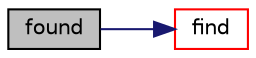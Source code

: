 digraph "found"
{
  bgcolor="transparent";
  edge [fontname="Helvetica",fontsize="10",labelfontname="Helvetica",labelfontsize="10"];
  node [fontname="Helvetica",fontsize="10",shape=record];
  rankdir="LR";
  Node1 [label="found",height=0.2,width=0.4,color="black", fillcolor="grey75", style="filled", fontcolor="black"];
  Node1 -> Node2 [color="midnightblue",fontsize="10",style="solid",fontname="Helvetica"];
  Node2 [label="find",height=0.2,width=0.4,color="red",URL="$a02529.html#a35816d9a16c36521d2fbe68f3a5666e0",tooltip="Find and return an iterator set at the hashed entry. "];
}
